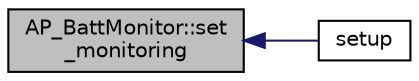 digraph "AP_BattMonitor::set_monitoring"
{
 // INTERACTIVE_SVG=YES
  edge [fontname="Helvetica",fontsize="10",labelfontname="Helvetica",labelfontsize="10"];
  node [fontname="Helvetica",fontsize="10",shape=record];
  rankdir="LR";
  Node1 [label="AP_BattMonitor::set\l_monitoring",height=0.2,width=0.4,color="black", fillcolor="grey75", style="filled" fontcolor="black"];
  Node1 -> Node2 [dir="back",color="midnightblue",fontsize="10",style="solid",fontname="Helvetica"];
  Node2 [label="setup",height=0.2,width=0.4,color="black", fillcolor="white", style="filled",URL="$AP__BattMonitor__test_8pde.html#a4fc01d736fe50cf5b977f755b675f11d"];
}
